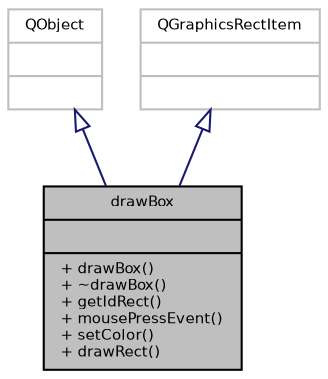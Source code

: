 digraph "drawBox"
{
 // INTERACTIVE_SVG=YES
  bgcolor="transparent";
  edge [fontname="Helvetica",fontsize="7",labelfontname="Helvetica",labelfontsize="7"];
  node [fontname="Helvetica",fontsize="7",shape=record];
  Node1 [label="{drawBox\n||+ drawBox()\l+ ~drawBox()\l+ getIdRect()\l+ mousePressEvent()\l+ setColor()\l+ drawRect()\l}",height=0.2,width=0.4,color="black", fillcolor="grey75", style="filled", fontcolor="black"];
  Node2 -> Node1 [dir="back",color="midnightblue",fontsize="7",style="solid",arrowtail="onormal",fontname="Helvetica"];
  Node2 [label="{QObject\n||}",height=0.2,width=0.4,color="grey75"];
  Node3 -> Node1 [dir="back",color="midnightblue",fontsize="7",style="solid",arrowtail="onormal",fontname="Helvetica"];
  Node3 [label="{QGraphicsRectItem\n||}",height=0.2,width=0.4,color="grey75"];
}
